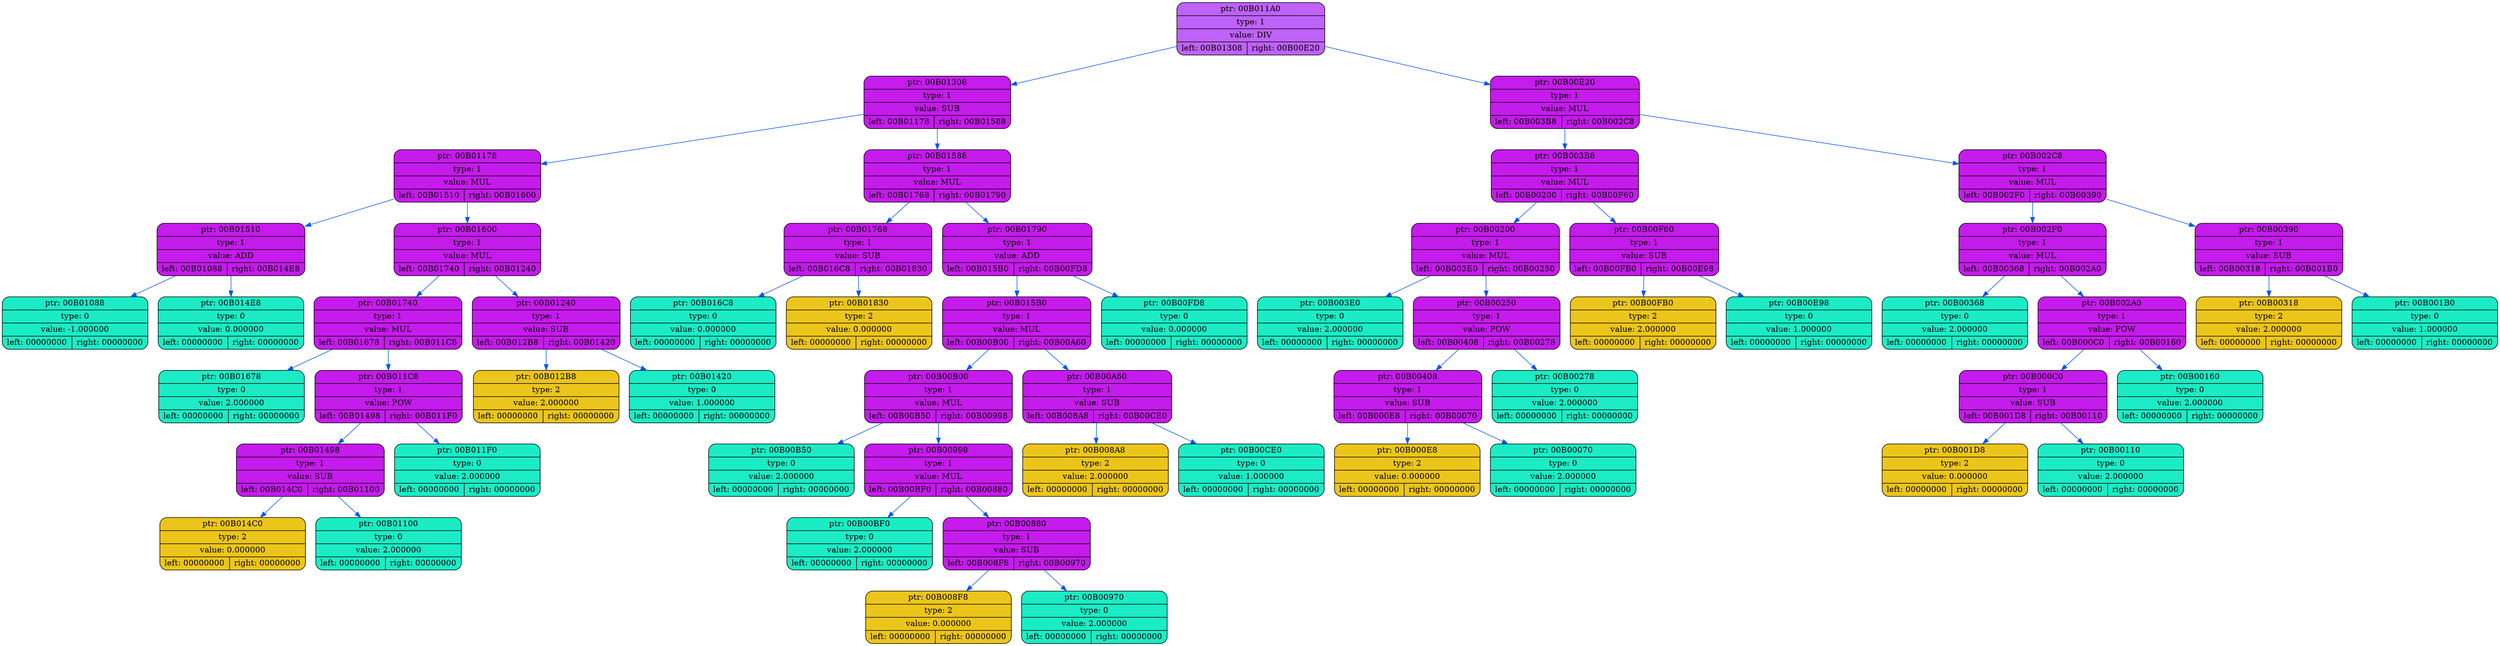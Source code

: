 digraph
{
    rankdir=TP

        node00B011A0[shape=record,style="rounded,filled",fillcolor="#BF62FC",label="{ ptr: 00B011A0 | type: 1 | value: DIV| { left: 00B01308 | right: 00B00E20 }}"];
    node00B011A0 -> node00B01308[color="#0855F0"]
    node00B01308[shape=record,style="rounded,filled",fillcolor="#C51BEC",label="{ ptr: 00B01308 | type: 1 | value: SUB| { left: 00B01178 | right: 00B01588 }}"];
    node00B01308 -> node00B01178[color="#0855F0"]
    node00B01178[shape=record,style="rounded,filled",fillcolor="#C51BEC",label="{ ptr: 00B01178 | type: 1 | value: MUL| { left: 00B01510 | right: 00B01600 }}"];
    node00B01178 -> node00B01510[color="#0855F0"]
    node00B01510[shape=record,style="rounded,filled",fillcolor="#C51BEC",label="{ ptr: 00B01510 | type: 1 | value: ADD| { left: 00B01088 | right: 00B014E8 }}"];
    node00B01510 -> node00B01088[color="#0855F0"]
    node00B01088[shape=record,style="rounded,filled",fillcolor="#1BECC5",label="{ ptr: 00B01088 | type: 0 | value: -1.000000| { left: 00000000 | right: 00000000 }}"];
    node00B01510 -> node00B014E8[color="#0855F0"]
    node00B014E8[shape=record,style="rounded,filled",fillcolor="#1BECC5",label="{ ptr: 00B014E8 | type: 0 | value: 0.000000| { left: 00000000 | right: 00000000 }}"];
    node00B01178 -> node00B01600[color="#0855F0"]
    node00B01600[shape=record,style="rounded,filled",fillcolor="#C51BEC",label="{ ptr: 00B01600 | type: 1 | value: MUL| { left: 00B01740 | right: 00B01240 }}"];
    node00B01600 -> node00B01740[color="#0855F0"]
    node00B01740[shape=record,style="rounded,filled",fillcolor="#C51BEC",label="{ ptr: 00B01740 | type: 1 | value: MUL| { left: 00B01678 | right: 00B011C8 }}"];
    node00B01740 -> node00B01678[color="#0855F0"]
    node00B01678[shape=record,style="rounded,filled",fillcolor="#1BECC5",label="{ ptr: 00B01678 | type: 0 | value: 2.000000| { left: 00000000 | right: 00000000 }}"];
    node00B01740 -> node00B011C8[color="#0855F0"]
    node00B011C8[shape=record,style="rounded,filled",fillcolor="#C51BEC",label="{ ptr: 00B011C8 | type: 1 | value: POW| { left: 00B01498 | right: 00B011F0 }}"];
    node00B011C8 -> node00B01498[color="#0855F0"]
    node00B01498[shape=record,style="rounded,filled",fillcolor="#C51BEC",label="{ ptr: 00B01498 | type: 1 | value: SUB| { left: 00B014C0 | right: 00B01100 }}"];
    node00B01498 -> node00B014C0[color="#0855F0"]
    node00B014C0[shape=record,style="rounded,filled",fillcolor="#ECC51B",label="{ ptr: 00B014C0 | type: 2 | value: 0.000000| { left: 00000000 | right: 00000000 }}"];
    node00B01498 -> node00B01100[color="#0855F0"]
    node00B01100[shape=record,style="rounded,filled",fillcolor="#1BECC5",label="{ ptr: 00B01100 | type: 0 | value: 2.000000| { left: 00000000 | right: 00000000 }}"];
    node00B011C8 -> node00B011F0[color="#0855F0"]
    node00B011F0[shape=record,style="rounded,filled",fillcolor="#1BECC5",label="{ ptr: 00B011F0 | type: 0 | value: 2.000000| { left: 00000000 | right: 00000000 }}"];
    node00B01600 -> node00B01240[color="#0855F0"]
    node00B01240[shape=record,style="rounded,filled",fillcolor="#C51BEC",label="{ ptr: 00B01240 | type: 1 | value: SUB| { left: 00B012B8 | right: 00B01420 }}"];
    node00B01240 -> node00B012B8[color="#0855F0"]
    node00B012B8[shape=record,style="rounded,filled",fillcolor="#ECC51B",label="{ ptr: 00B012B8 | type: 2 | value: 2.000000| { left: 00000000 | right: 00000000 }}"];
    node00B01240 -> node00B01420[color="#0855F0"]
    node00B01420[shape=record,style="rounded,filled",fillcolor="#1BECC5",label="{ ptr: 00B01420 | type: 0 | value: 1.000000| { left: 00000000 | right: 00000000 }}"];
    node00B01308 -> node00B01588[color="#0855F0"]
    node00B01588[shape=record,style="rounded,filled",fillcolor="#C51BEC",label="{ ptr: 00B01588 | type: 1 | value: MUL| { left: 00B01768 | right: 00B01790 }}"];
    node00B01588 -> node00B01768[color="#0855F0"]
    node00B01768[shape=record,style="rounded,filled",fillcolor="#C51BEC",label="{ ptr: 00B01768 | type: 1 | value: SUB| { left: 00B016C8 | right: 00B01830 }}"];
    node00B01768 -> node00B016C8[color="#0855F0"]
    node00B016C8[shape=record,style="rounded,filled",fillcolor="#1BECC5",label="{ ptr: 00B016C8 | type: 0 | value: 0.000000| { left: 00000000 | right: 00000000 }}"];
    node00B01768 -> node00B01830[color="#0855F0"]
    node00B01830[shape=record,style="rounded,filled",fillcolor="#ECC51B",label="{ ptr: 00B01830 | type: 2 | value: 0.000000| { left: 00000000 | right: 00000000 }}"];
    node00B01588 -> node00B01790[color="#0855F0"]
    node00B01790[shape=record,style="rounded,filled",fillcolor="#C51BEC",label="{ ptr: 00B01790 | type: 1 | value: ADD| { left: 00B015B0 | right: 00B00FD8 }}"];
    node00B01790 -> node00B015B0[color="#0855F0"]
    node00B015B0[shape=record,style="rounded,filled",fillcolor="#C51BEC",label="{ ptr: 00B015B0 | type: 1 | value: MUL| { left: 00B00B00 | right: 00B00A60 }}"];
    node00B015B0 -> node00B00B00[color="#0855F0"]
    node00B00B00[shape=record,style="rounded,filled",fillcolor="#C51BEC",label="{ ptr: 00B00B00 | type: 1 | value: MUL| { left: 00B00B50 | right: 00B00998 }}"];
    node00B00B00 -> node00B00B50[color="#0855F0"]
    node00B00B50[shape=record,style="rounded,filled",fillcolor="#1BECC5",label="{ ptr: 00B00B50 | type: 0 | value: 2.000000| { left: 00000000 | right: 00000000 }}"];
    node00B00B00 -> node00B00998[color="#0855F0"]
    node00B00998[shape=record,style="rounded,filled",fillcolor="#C51BEC",label="{ ptr: 00B00998 | type: 1 | value: MUL| { left: 00B00BF0 | right: 00B00880 }}"];
    node00B00998 -> node00B00BF0[color="#0855F0"]
    node00B00BF0[shape=record,style="rounded,filled",fillcolor="#1BECC5",label="{ ptr: 00B00BF0 | type: 0 | value: 2.000000| { left: 00000000 | right: 00000000 }}"];
    node00B00998 -> node00B00880[color="#0855F0"]
    node00B00880[shape=record,style="rounded,filled",fillcolor="#C51BEC",label="{ ptr: 00B00880 | type: 1 | value: SUB| { left: 00B008F8 | right: 00B00970 }}"];
    node00B00880 -> node00B008F8[color="#0855F0"]
    node00B008F8[shape=record,style="rounded,filled",fillcolor="#ECC51B",label="{ ptr: 00B008F8 | type: 2 | value: 0.000000| { left: 00000000 | right: 00000000 }}"];
    node00B00880 -> node00B00970[color="#0855F0"]
    node00B00970[shape=record,style="rounded,filled",fillcolor="#1BECC5",label="{ ptr: 00B00970 | type: 0 | value: 2.000000| { left: 00000000 | right: 00000000 }}"];
    node00B015B0 -> node00B00A60[color="#0855F0"]
    node00B00A60[shape=record,style="rounded,filled",fillcolor="#C51BEC",label="{ ptr: 00B00A60 | type: 1 | value: SUB| { left: 00B008A8 | right: 00B00CE0 }}"];
    node00B00A60 -> node00B008A8[color="#0855F0"]
    node00B008A8[shape=record,style="rounded,filled",fillcolor="#ECC51B",label="{ ptr: 00B008A8 | type: 2 | value: 2.000000| { left: 00000000 | right: 00000000 }}"];
    node00B00A60 -> node00B00CE0[color="#0855F0"]
    node00B00CE0[shape=record,style="rounded,filled",fillcolor="#1BECC5",label="{ ptr: 00B00CE0 | type: 0 | value: 1.000000| { left: 00000000 | right: 00000000 }}"];
    node00B01790 -> node00B00FD8[color="#0855F0"]
    node00B00FD8[shape=record,style="rounded,filled",fillcolor="#1BECC5",label="{ ptr: 00B00FD8 | type: 0 | value: 0.000000| { left: 00000000 | right: 00000000 }}"];
    node00B011A0 -> node00B00E20[color="#0855F0"]
    node00B00E20[shape=record,style="rounded,filled",fillcolor="#C51BEC",label="{ ptr: 00B00E20 | type: 1 | value: MUL| { left: 00B003B8 | right: 00B002C8 }}"];
    node00B00E20 -> node00B003B8[color="#0855F0"]
    node00B003B8[shape=record,style="rounded,filled",fillcolor="#C51BEC",label="{ ptr: 00B003B8 | type: 1 | value: MUL| { left: 00B00200 | right: 00B00F60 }}"];
    node00B003B8 -> node00B00200[color="#0855F0"]
    node00B00200[shape=record,style="rounded,filled",fillcolor="#C51BEC",label="{ ptr: 00B00200 | type: 1 | value: MUL| { left: 00B003E0 | right: 00B00250 }}"];
    node00B00200 -> node00B003E0[color="#0855F0"]
    node00B003E0[shape=record,style="rounded,filled",fillcolor="#1BECC5",label="{ ptr: 00B003E0 | type: 0 | value: 2.000000| { left: 00000000 | right: 00000000 }}"];
    node00B00200 -> node00B00250[color="#0855F0"]
    node00B00250[shape=record,style="rounded,filled",fillcolor="#C51BEC",label="{ ptr: 00B00250 | type: 1 | value: POW| { left: 00B00408 | right: 00B00278 }}"];
    node00B00250 -> node00B00408[color="#0855F0"]
    node00B00408[shape=record,style="rounded,filled",fillcolor="#C51BEC",label="{ ptr: 00B00408 | type: 1 | value: SUB| { left: 00B000E8 | right: 00B00070 }}"];
    node00B00408 -> node00B000E8[color="#0855F0"]
    node00B000E8[shape=record,style="rounded,filled",fillcolor="#ECC51B",label="{ ptr: 00B000E8 | type: 2 | value: 0.000000| { left: 00000000 | right: 00000000 }}"];
    node00B00408 -> node00B00070[color="#0855F0"]
    node00B00070[shape=record,style="rounded,filled",fillcolor="#1BECC5",label="{ ptr: 00B00070 | type: 0 | value: 2.000000| { left: 00000000 | right: 00000000 }}"];
    node00B00250 -> node00B00278[color="#0855F0"]
    node00B00278[shape=record,style="rounded,filled",fillcolor="#1BECC5",label="{ ptr: 00B00278 | type: 0 | value: 2.000000| { left: 00000000 | right: 00000000 }}"];
    node00B003B8 -> node00B00F60[color="#0855F0"]
    node00B00F60[shape=record,style="rounded,filled",fillcolor="#C51BEC",label="{ ptr: 00B00F60 | type: 1 | value: SUB| { left: 00B00FB0 | right: 00B00E98 }}"];
    node00B00F60 -> node00B00FB0[color="#0855F0"]
    node00B00FB0[shape=record,style="rounded,filled",fillcolor="#ECC51B",label="{ ptr: 00B00FB0 | type: 2 | value: 2.000000| { left: 00000000 | right: 00000000 }}"];
    node00B00F60 -> node00B00E98[color="#0855F0"]
    node00B00E98[shape=record,style="rounded,filled",fillcolor="#1BECC5",label="{ ptr: 00B00E98 | type: 0 | value: 1.000000| { left: 00000000 | right: 00000000 }}"];
    node00B00E20 -> node00B002C8[color="#0855F0"]
    node00B002C8[shape=record,style="rounded,filled",fillcolor="#C51BEC",label="{ ptr: 00B002C8 | type: 1 | value: MUL| { left: 00B002F0 | right: 00B00390 }}"];
    node00B002C8 -> node00B002F0[color="#0855F0"]
    node00B002F0[shape=record,style="rounded,filled",fillcolor="#C51BEC",label="{ ptr: 00B002F0 | type: 1 | value: MUL| { left: 00B00368 | right: 00B002A0 }}"];
    node00B002F0 -> node00B00368[color="#0855F0"]
    node00B00368[shape=record,style="rounded,filled",fillcolor="#1BECC5",label="{ ptr: 00B00368 | type: 0 | value: 2.000000| { left: 00000000 | right: 00000000 }}"];
    node00B002F0 -> node00B002A0[color="#0855F0"]
    node00B002A0[shape=record,style="rounded,filled",fillcolor="#C51BEC",label="{ ptr: 00B002A0 | type: 1 | value: POW| { left: 00B000C0 | right: 00B00160 }}"];
    node00B002A0 -> node00B000C0[color="#0855F0"]
    node00B000C0[shape=record,style="rounded,filled",fillcolor="#C51BEC",label="{ ptr: 00B000C0 | type: 1 | value: SUB| { left: 00B001D8 | right: 00B00110 }}"];
    node00B000C0 -> node00B001D8[color="#0855F0"]
    node00B001D8[shape=record,style="rounded,filled",fillcolor="#ECC51B",label="{ ptr: 00B001D8 | type: 2 | value: 0.000000| { left: 00000000 | right: 00000000 }}"];
    node00B000C0 -> node00B00110[color="#0855F0"]
    node00B00110[shape=record,style="rounded,filled",fillcolor="#1BECC5",label="{ ptr: 00B00110 | type: 0 | value: 2.000000| { left: 00000000 | right: 00000000 }}"];
    node00B002A0 -> node00B00160[color="#0855F0"]
    node00B00160[shape=record,style="rounded,filled",fillcolor="#1BECC5",label="{ ptr: 00B00160 | type: 0 | value: 2.000000| { left: 00000000 | right: 00000000 }}"];
    node00B002C8 -> node00B00390[color="#0855F0"]
    node00B00390[shape=record,style="rounded,filled",fillcolor="#C51BEC",label="{ ptr: 00B00390 | type: 1 | value: SUB| { left: 00B00318 | right: 00B001B0 }}"];
    node00B00390 -> node00B00318[color="#0855F0"]
    node00B00318[shape=record,style="rounded,filled",fillcolor="#ECC51B",label="{ ptr: 00B00318 | type: 2 | value: 2.000000| { left: 00000000 | right: 00000000 }}"];
    node00B00390 -> node00B001B0[color="#0855F0"]
    node00B001B0[shape=record,style="rounded,filled",fillcolor="#1BECC5",label="{ ptr: 00B001B0 | type: 0 | value: 1.000000| { left: 00000000 | right: 00000000 }}"];
}